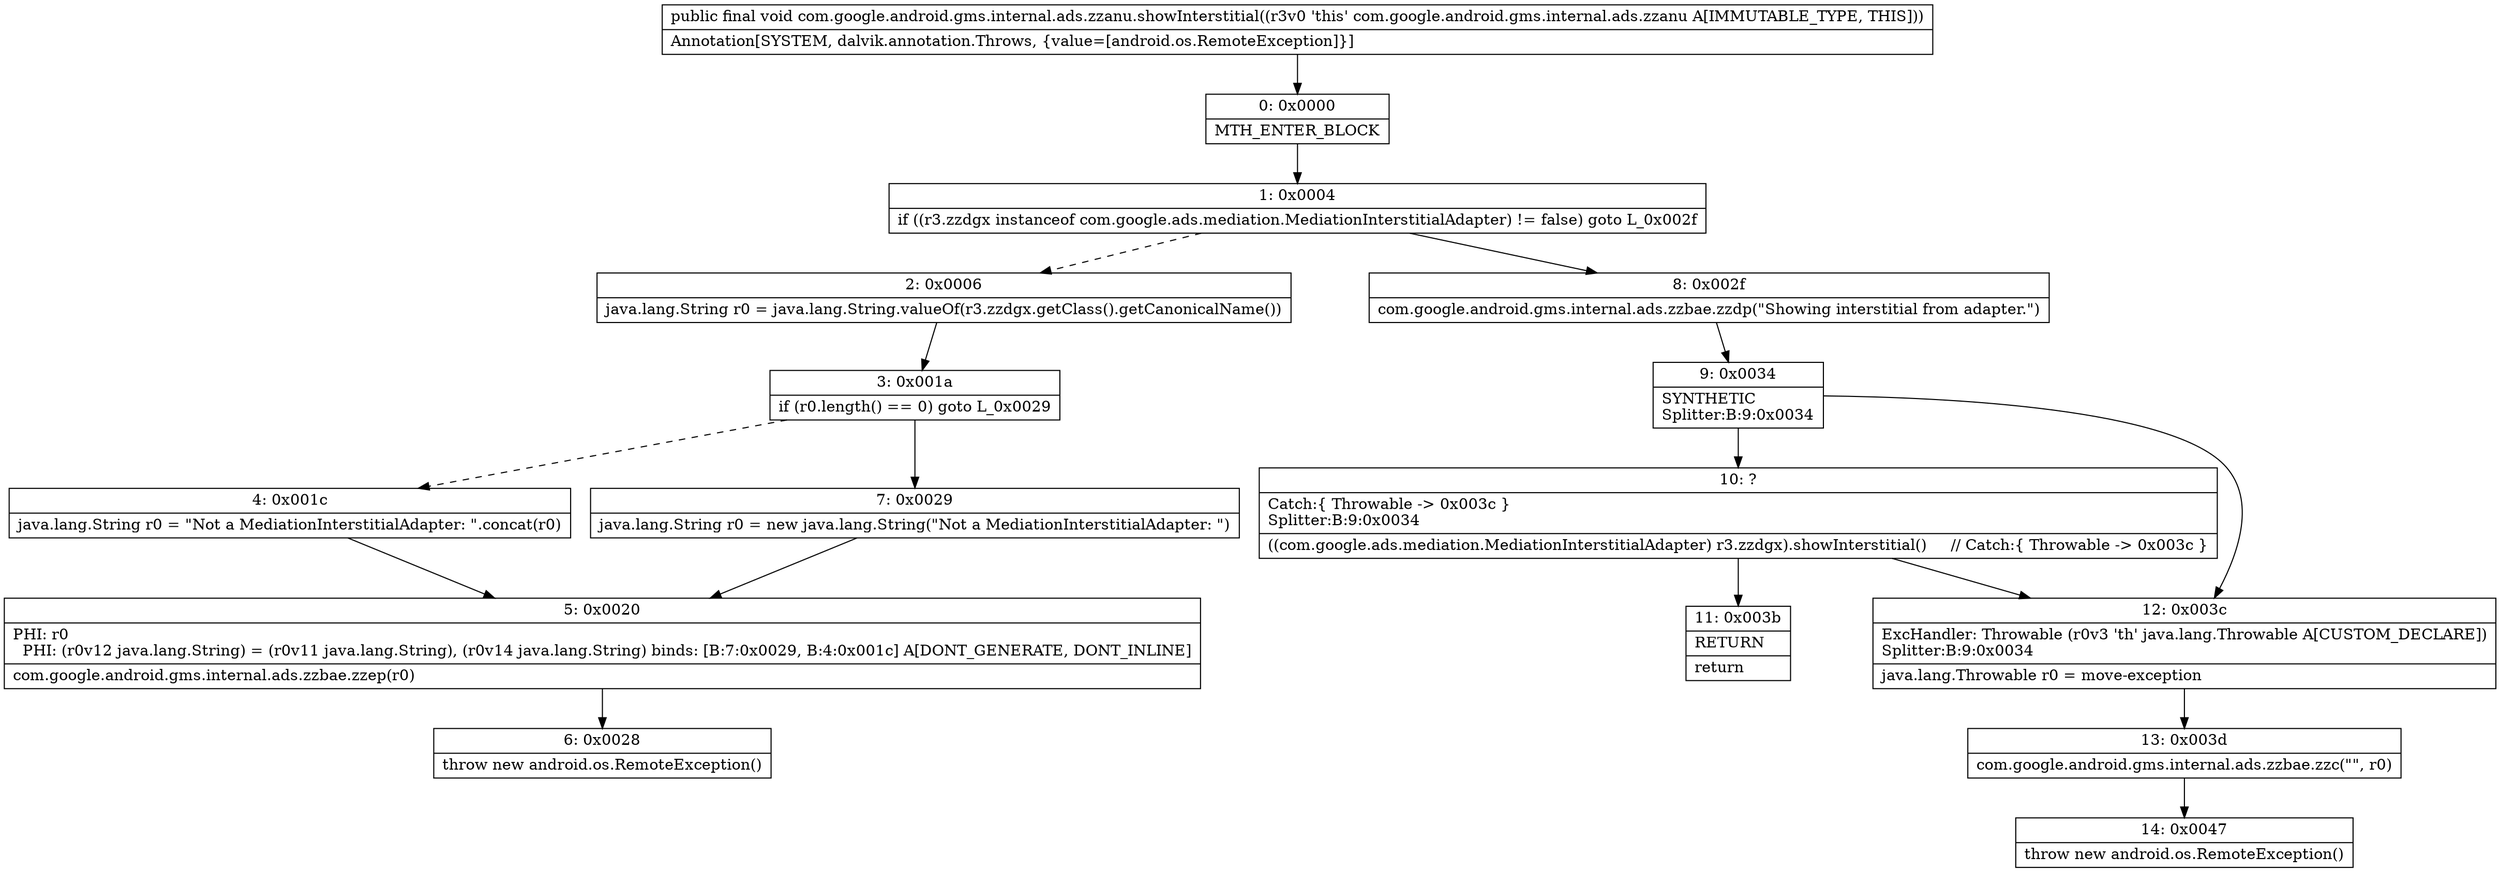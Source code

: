 digraph "CFG forcom.google.android.gms.internal.ads.zzanu.showInterstitial()V" {
Node_0 [shape=record,label="{0\:\ 0x0000|MTH_ENTER_BLOCK\l}"];
Node_1 [shape=record,label="{1\:\ 0x0004|if ((r3.zzdgx instanceof com.google.ads.mediation.MediationInterstitialAdapter) != false) goto L_0x002f\l}"];
Node_2 [shape=record,label="{2\:\ 0x0006|java.lang.String r0 = java.lang.String.valueOf(r3.zzdgx.getClass().getCanonicalName())\l}"];
Node_3 [shape=record,label="{3\:\ 0x001a|if (r0.length() == 0) goto L_0x0029\l}"];
Node_4 [shape=record,label="{4\:\ 0x001c|java.lang.String r0 = \"Not a MediationInterstitialAdapter: \".concat(r0)\l}"];
Node_5 [shape=record,label="{5\:\ 0x0020|PHI: r0 \l  PHI: (r0v12 java.lang.String) = (r0v11 java.lang.String), (r0v14 java.lang.String) binds: [B:7:0x0029, B:4:0x001c] A[DONT_GENERATE, DONT_INLINE]\l|com.google.android.gms.internal.ads.zzbae.zzep(r0)\l}"];
Node_6 [shape=record,label="{6\:\ 0x0028|throw new android.os.RemoteException()\l}"];
Node_7 [shape=record,label="{7\:\ 0x0029|java.lang.String r0 = new java.lang.String(\"Not a MediationInterstitialAdapter: \")\l}"];
Node_8 [shape=record,label="{8\:\ 0x002f|com.google.android.gms.internal.ads.zzbae.zzdp(\"Showing interstitial from adapter.\")\l}"];
Node_9 [shape=record,label="{9\:\ 0x0034|SYNTHETIC\lSplitter:B:9:0x0034\l}"];
Node_10 [shape=record,label="{10\:\ ?|Catch:\{ Throwable \-\> 0x003c \}\lSplitter:B:9:0x0034\l|((com.google.ads.mediation.MediationInterstitialAdapter) r3.zzdgx).showInterstitial()     \/\/ Catch:\{ Throwable \-\> 0x003c \}\l}"];
Node_11 [shape=record,label="{11\:\ 0x003b|RETURN\l|return\l}"];
Node_12 [shape=record,label="{12\:\ 0x003c|ExcHandler: Throwable (r0v3 'th' java.lang.Throwable A[CUSTOM_DECLARE])\lSplitter:B:9:0x0034\l|java.lang.Throwable r0 = move\-exception\l}"];
Node_13 [shape=record,label="{13\:\ 0x003d|com.google.android.gms.internal.ads.zzbae.zzc(\"\", r0)\l}"];
Node_14 [shape=record,label="{14\:\ 0x0047|throw new android.os.RemoteException()\l}"];
MethodNode[shape=record,label="{public final void com.google.android.gms.internal.ads.zzanu.showInterstitial((r3v0 'this' com.google.android.gms.internal.ads.zzanu A[IMMUTABLE_TYPE, THIS]))  | Annotation[SYSTEM, dalvik.annotation.Throws, \{value=[android.os.RemoteException]\}]\l}"];
MethodNode -> Node_0;
Node_0 -> Node_1;
Node_1 -> Node_2[style=dashed];
Node_1 -> Node_8;
Node_2 -> Node_3;
Node_3 -> Node_4[style=dashed];
Node_3 -> Node_7;
Node_4 -> Node_5;
Node_5 -> Node_6;
Node_7 -> Node_5;
Node_8 -> Node_9;
Node_9 -> Node_10;
Node_9 -> Node_12;
Node_10 -> Node_11;
Node_10 -> Node_12;
Node_12 -> Node_13;
Node_13 -> Node_14;
}

